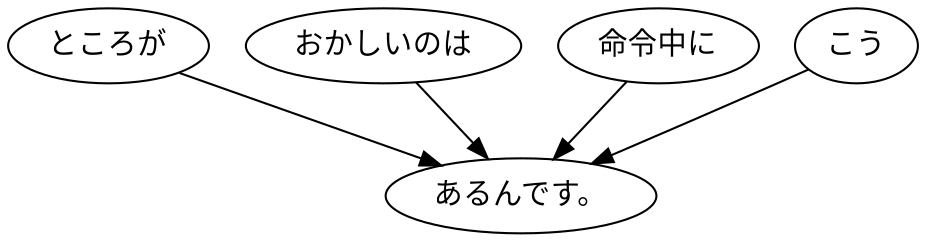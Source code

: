 digraph graph1757 {
	node0 [label="ところが"];
	node1 [label="おかしいのは"];
	node2 [label="命令中に"];
	node3 [label="こう"];
	node4 [label="あるんです。"];
	node0 -> node4;
	node1 -> node4;
	node2 -> node4;
	node3 -> node4;
}
